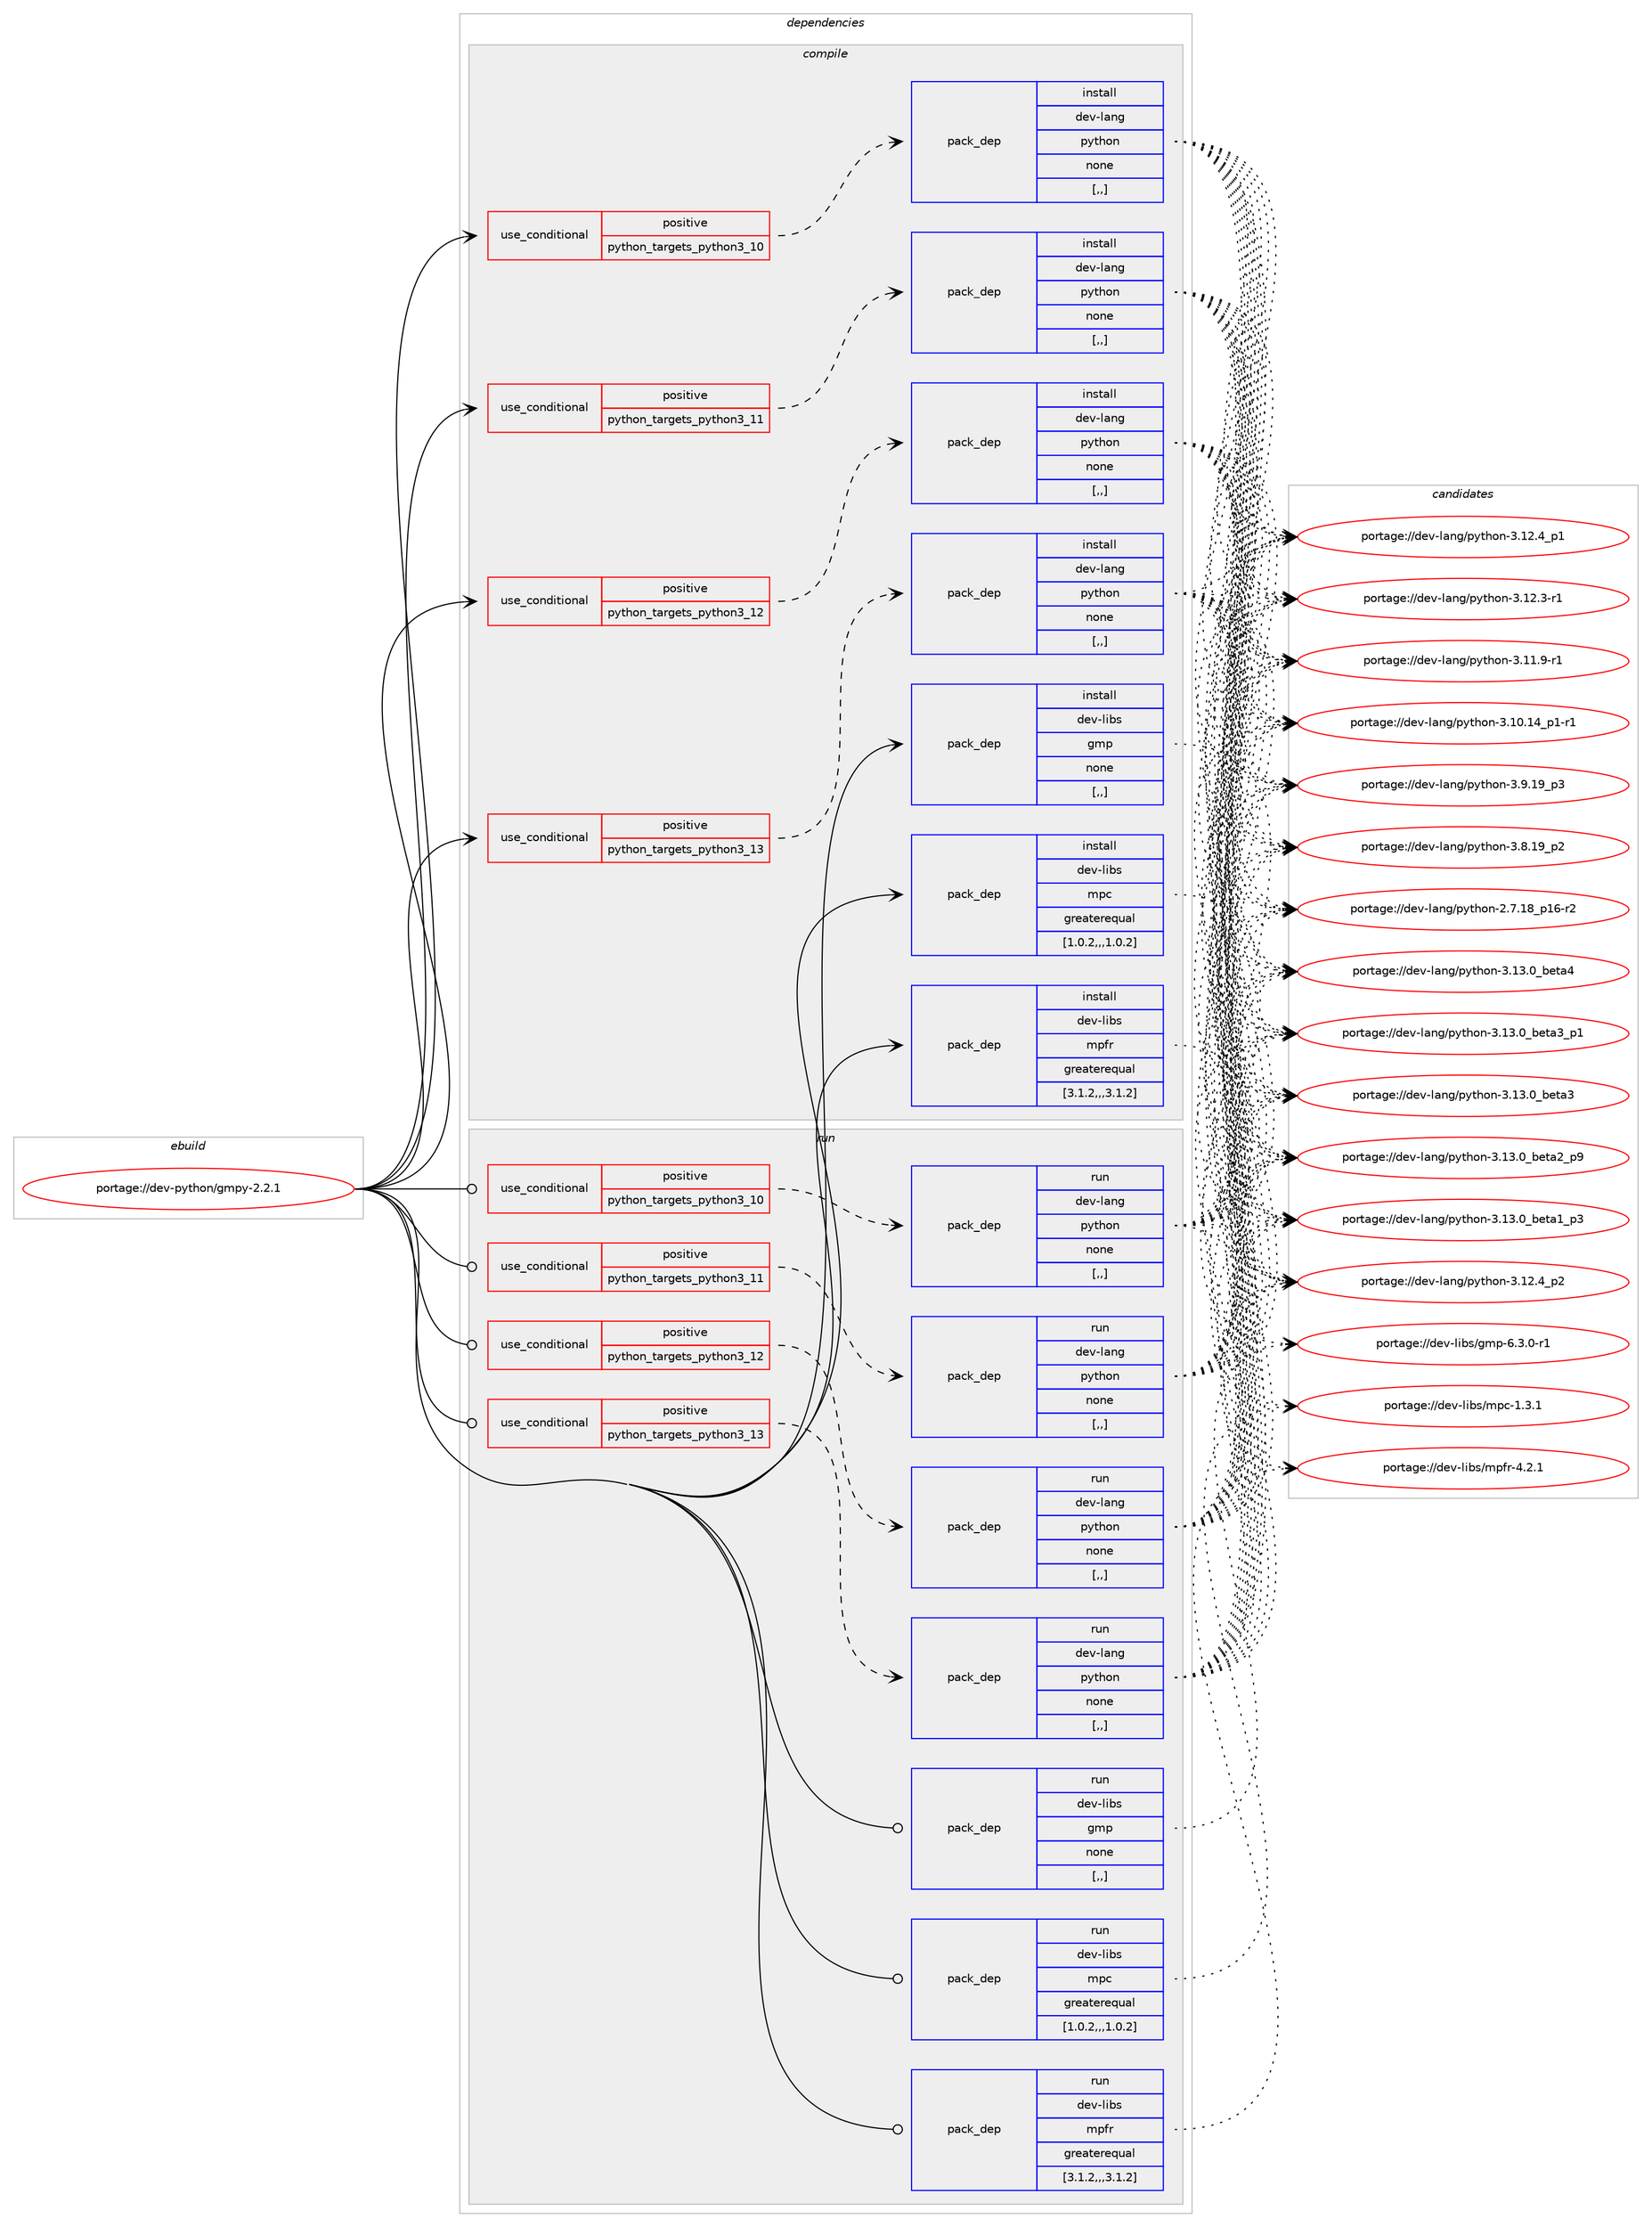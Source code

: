 digraph prolog {

# *************
# Graph options
# *************

newrank=true;
concentrate=true;
compound=true;
graph [rankdir=LR,fontname=Helvetica,fontsize=10,ranksep=1.5];#, ranksep=2.5, nodesep=0.2];
edge  [arrowhead=vee];
node  [fontname=Helvetica,fontsize=10];

# **********
# The ebuild
# **********

subgraph cluster_leftcol {
color=gray;
label=<<i>ebuild</i>>;
id [label="portage://dev-python/gmpy-2.2.1", color=red, width=4, href="../dev-python/gmpy-2.2.1.svg"];
}

# ****************
# The dependencies
# ****************

subgraph cluster_midcol {
color=gray;
label=<<i>dependencies</i>>;
subgraph cluster_compile {
fillcolor="#eeeeee";
style=filled;
label=<<i>compile</i>>;
subgraph cond33149 {
dependency147276 [label=<<TABLE BORDER="0" CELLBORDER="1" CELLSPACING="0" CELLPADDING="4"><TR><TD ROWSPAN="3" CELLPADDING="10">use_conditional</TD></TR><TR><TD>positive</TD></TR><TR><TD>python_targets_python3_10</TD></TR></TABLE>>, shape=none, color=red];
subgraph pack112877 {
dependency147277 [label=<<TABLE BORDER="0" CELLBORDER="1" CELLSPACING="0" CELLPADDING="4" WIDTH="220"><TR><TD ROWSPAN="6" CELLPADDING="30">pack_dep</TD></TR><TR><TD WIDTH="110">install</TD></TR><TR><TD>dev-lang</TD></TR><TR><TD>python</TD></TR><TR><TD>none</TD></TR><TR><TD>[,,]</TD></TR></TABLE>>, shape=none, color=blue];
}
dependency147276:e -> dependency147277:w [weight=20,style="dashed",arrowhead="vee"];
}
id:e -> dependency147276:w [weight=20,style="solid",arrowhead="vee"];
subgraph cond33150 {
dependency147278 [label=<<TABLE BORDER="0" CELLBORDER="1" CELLSPACING="0" CELLPADDING="4"><TR><TD ROWSPAN="3" CELLPADDING="10">use_conditional</TD></TR><TR><TD>positive</TD></TR><TR><TD>python_targets_python3_11</TD></TR></TABLE>>, shape=none, color=red];
subgraph pack112878 {
dependency147279 [label=<<TABLE BORDER="0" CELLBORDER="1" CELLSPACING="0" CELLPADDING="4" WIDTH="220"><TR><TD ROWSPAN="6" CELLPADDING="30">pack_dep</TD></TR><TR><TD WIDTH="110">install</TD></TR><TR><TD>dev-lang</TD></TR><TR><TD>python</TD></TR><TR><TD>none</TD></TR><TR><TD>[,,]</TD></TR></TABLE>>, shape=none, color=blue];
}
dependency147278:e -> dependency147279:w [weight=20,style="dashed",arrowhead="vee"];
}
id:e -> dependency147278:w [weight=20,style="solid",arrowhead="vee"];
subgraph cond33151 {
dependency147280 [label=<<TABLE BORDER="0" CELLBORDER="1" CELLSPACING="0" CELLPADDING="4"><TR><TD ROWSPAN="3" CELLPADDING="10">use_conditional</TD></TR><TR><TD>positive</TD></TR><TR><TD>python_targets_python3_12</TD></TR></TABLE>>, shape=none, color=red];
subgraph pack112879 {
dependency147281 [label=<<TABLE BORDER="0" CELLBORDER="1" CELLSPACING="0" CELLPADDING="4" WIDTH="220"><TR><TD ROWSPAN="6" CELLPADDING="30">pack_dep</TD></TR><TR><TD WIDTH="110">install</TD></TR><TR><TD>dev-lang</TD></TR><TR><TD>python</TD></TR><TR><TD>none</TD></TR><TR><TD>[,,]</TD></TR></TABLE>>, shape=none, color=blue];
}
dependency147280:e -> dependency147281:w [weight=20,style="dashed",arrowhead="vee"];
}
id:e -> dependency147280:w [weight=20,style="solid",arrowhead="vee"];
subgraph cond33152 {
dependency147282 [label=<<TABLE BORDER="0" CELLBORDER="1" CELLSPACING="0" CELLPADDING="4"><TR><TD ROWSPAN="3" CELLPADDING="10">use_conditional</TD></TR><TR><TD>positive</TD></TR><TR><TD>python_targets_python3_13</TD></TR></TABLE>>, shape=none, color=red];
subgraph pack112880 {
dependency147283 [label=<<TABLE BORDER="0" CELLBORDER="1" CELLSPACING="0" CELLPADDING="4" WIDTH="220"><TR><TD ROWSPAN="6" CELLPADDING="30">pack_dep</TD></TR><TR><TD WIDTH="110">install</TD></TR><TR><TD>dev-lang</TD></TR><TR><TD>python</TD></TR><TR><TD>none</TD></TR><TR><TD>[,,]</TD></TR></TABLE>>, shape=none, color=blue];
}
dependency147282:e -> dependency147283:w [weight=20,style="dashed",arrowhead="vee"];
}
id:e -> dependency147282:w [weight=20,style="solid",arrowhead="vee"];
subgraph pack112881 {
dependency147284 [label=<<TABLE BORDER="0" CELLBORDER="1" CELLSPACING="0" CELLPADDING="4" WIDTH="220"><TR><TD ROWSPAN="6" CELLPADDING="30">pack_dep</TD></TR><TR><TD WIDTH="110">install</TD></TR><TR><TD>dev-libs</TD></TR><TR><TD>gmp</TD></TR><TR><TD>none</TD></TR><TR><TD>[,,]</TD></TR></TABLE>>, shape=none, color=blue];
}
id:e -> dependency147284:w [weight=20,style="solid",arrowhead="vee"];
subgraph pack112882 {
dependency147285 [label=<<TABLE BORDER="0" CELLBORDER="1" CELLSPACING="0" CELLPADDING="4" WIDTH="220"><TR><TD ROWSPAN="6" CELLPADDING="30">pack_dep</TD></TR><TR><TD WIDTH="110">install</TD></TR><TR><TD>dev-libs</TD></TR><TR><TD>mpc</TD></TR><TR><TD>greaterequal</TD></TR><TR><TD>[1.0.2,,,1.0.2]</TD></TR></TABLE>>, shape=none, color=blue];
}
id:e -> dependency147285:w [weight=20,style="solid",arrowhead="vee"];
subgraph pack112883 {
dependency147286 [label=<<TABLE BORDER="0" CELLBORDER="1" CELLSPACING="0" CELLPADDING="4" WIDTH="220"><TR><TD ROWSPAN="6" CELLPADDING="30">pack_dep</TD></TR><TR><TD WIDTH="110">install</TD></TR><TR><TD>dev-libs</TD></TR><TR><TD>mpfr</TD></TR><TR><TD>greaterequal</TD></TR><TR><TD>[3.1.2,,,3.1.2]</TD></TR></TABLE>>, shape=none, color=blue];
}
id:e -> dependency147286:w [weight=20,style="solid",arrowhead="vee"];
}
subgraph cluster_compileandrun {
fillcolor="#eeeeee";
style=filled;
label=<<i>compile and run</i>>;
}
subgraph cluster_run {
fillcolor="#eeeeee";
style=filled;
label=<<i>run</i>>;
subgraph cond33153 {
dependency147287 [label=<<TABLE BORDER="0" CELLBORDER="1" CELLSPACING="0" CELLPADDING="4"><TR><TD ROWSPAN="3" CELLPADDING="10">use_conditional</TD></TR><TR><TD>positive</TD></TR><TR><TD>python_targets_python3_10</TD></TR></TABLE>>, shape=none, color=red];
subgraph pack112884 {
dependency147288 [label=<<TABLE BORDER="0" CELLBORDER="1" CELLSPACING="0" CELLPADDING="4" WIDTH="220"><TR><TD ROWSPAN="6" CELLPADDING="30">pack_dep</TD></TR><TR><TD WIDTH="110">run</TD></TR><TR><TD>dev-lang</TD></TR><TR><TD>python</TD></TR><TR><TD>none</TD></TR><TR><TD>[,,]</TD></TR></TABLE>>, shape=none, color=blue];
}
dependency147287:e -> dependency147288:w [weight=20,style="dashed",arrowhead="vee"];
}
id:e -> dependency147287:w [weight=20,style="solid",arrowhead="odot"];
subgraph cond33154 {
dependency147289 [label=<<TABLE BORDER="0" CELLBORDER="1" CELLSPACING="0" CELLPADDING="4"><TR><TD ROWSPAN="3" CELLPADDING="10">use_conditional</TD></TR><TR><TD>positive</TD></TR><TR><TD>python_targets_python3_11</TD></TR></TABLE>>, shape=none, color=red];
subgraph pack112885 {
dependency147290 [label=<<TABLE BORDER="0" CELLBORDER="1" CELLSPACING="0" CELLPADDING="4" WIDTH="220"><TR><TD ROWSPAN="6" CELLPADDING="30">pack_dep</TD></TR><TR><TD WIDTH="110">run</TD></TR><TR><TD>dev-lang</TD></TR><TR><TD>python</TD></TR><TR><TD>none</TD></TR><TR><TD>[,,]</TD></TR></TABLE>>, shape=none, color=blue];
}
dependency147289:e -> dependency147290:w [weight=20,style="dashed",arrowhead="vee"];
}
id:e -> dependency147289:w [weight=20,style="solid",arrowhead="odot"];
subgraph cond33155 {
dependency147291 [label=<<TABLE BORDER="0" CELLBORDER="1" CELLSPACING="0" CELLPADDING="4"><TR><TD ROWSPAN="3" CELLPADDING="10">use_conditional</TD></TR><TR><TD>positive</TD></TR><TR><TD>python_targets_python3_12</TD></TR></TABLE>>, shape=none, color=red];
subgraph pack112886 {
dependency147292 [label=<<TABLE BORDER="0" CELLBORDER="1" CELLSPACING="0" CELLPADDING="4" WIDTH="220"><TR><TD ROWSPAN="6" CELLPADDING="30">pack_dep</TD></TR><TR><TD WIDTH="110">run</TD></TR><TR><TD>dev-lang</TD></TR><TR><TD>python</TD></TR><TR><TD>none</TD></TR><TR><TD>[,,]</TD></TR></TABLE>>, shape=none, color=blue];
}
dependency147291:e -> dependency147292:w [weight=20,style="dashed",arrowhead="vee"];
}
id:e -> dependency147291:w [weight=20,style="solid",arrowhead="odot"];
subgraph cond33156 {
dependency147293 [label=<<TABLE BORDER="0" CELLBORDER="1" CELLSPACING="0" CELLPADDING="4"><TR><TD ROWSPAN="3" CELLPADDING="10">use_conditional</TD></TR><TR><TD>positive</TD></TR><TR><TD>python_targets_python3_13</TD></TR></TABLE>>, shape=none, color=red];
subgraph pack112887 {
dependency147294 [label=<<TABLE BORDER="0" CELLBORDER="1" CELLSPACING="0" CELLPADDING="4" WIDTH="220"><TR><TD ROWSPAN="6" CELLPADDING="30">pack_dep</TD></TR><TR><TD WIDTH="110">run</TD></TR><TR><TD>dev-lang</TD></TR><TR><TD>python</TD></TR><TR><TD>none</TD></TR><TR><TD>[,,]</TD></TR></TABLE>>, shape=none, color=blue];
}
dependency147293:e -> dependency147294:w [weight=20,style="dashed",arrowhead="vee"];
}
id:e -> dependency147293:w [weight=20,style="solid",arrowhead="odot"];
subgraph pack112888 {
dependency147295 [label=<<TABLE BORDER="0" CELLBORDER="1" CELLSPACING="0" CELLPADDING="4" WIDTH="220"><TR><TD ROWSPAN="6" CELLPADDING="30">pack_dep</TD></TR><TR><TD WIDTH="110">run</TD></TR><TR><TD>dev-libs</TD></TR><TR><TD>gmp</TD></TR><TR><TD>none</TD></TR><TR><TD>[,,]</TD></TR></TABLE>>, shape=none, color=blue];
}
id:e -> dependency147295:w [weight=20,style="solid",arrowhead="odot"];
subgraph pack112889 {
dependency147296 [label=<<TABLE BORDER="0" CELLBORDER="1" CELLSPACING="0" CELLPADDING="4" WIDTH="220"><TR><TD ROWSPAN="6" CELLPADDING="30">pack_dep</TD></TR><TR><TD WIDTH="110">run</TD></TR><TR><TD>dev-libs</TD></TR><TR><TD>mpc</TD></TR><TR><TD>greaterequal</TD></TR><TR><TD>[1.0.2,,,1.0.2]</TD></TR></TABLE>>, shape=none, color=blue];
}
id:e -> dependency147296:w [weight=20,style="solid",arrowhead="odot"];
subgraph pack112890 {
dependency147297 [label=<<TABLE BORDER="0" CELLBORDER="1" CELLSPACING="0" CELLPADDING="4" WIDTH="220"><TR><TD ROWSPAN="6" CELLPADDING="30">pack_dep</TD></TR><TR><TD WIDTH="110">run</TD></TR><TR><TD>dev-libs</TD></TR><TR><TD>mpfr</TD></TR><TR><TD>greaterequal</TD></TR><TR><TD>[3.1.2,,,3.1.2]</TD></TR></TABLE>>, shape=none, color=blue];
}
id:e -> dependency147297:w [weight=20,style="solid",arrowhead="odot"];
}
}

# **************
# The candidates
# **************

subgraph cluster_choices {
rank=same;
color=gray;
label=<<i>candidates</i>>;

subgraph choice112877 {
color=black;
nodesep=1;
choice1001011184510897110103471121211161041111104551464951464895981011169752 [label="portage://dev-lang/python-3.13.0_beta4", color=red, width=4,href="../dev-lang/python-3.13.0_beta4.svg"];
choice10010111845108971101034711212111610411111045514649514648959810111697519511249 [label="portage://dev-lang/python-3.13.0_beta3_p1", color=red, width=4,href="../dev-lang/python-3.13.0_beta3_p1.svg"];
choice1001011184510897110103471121211161041111104551464951464895981011169751 [label="portage://dev-lang/python-3.13.0_beta3", color=red, width=4,href="../dev-lang/python-3.13.0_beta3.svg"];
choice10010111845108971101034711212111610411111045514649514648959810111697509511257 [label="portage://dev-lang/python-3.13.0_beta2_p9", color=red, width=4,href="../dev-lang/python-3.13.0_beta2_p9.svg"];
choice10010111845108971101034711212111610411111045514649514648959810111697499511251 [label="portage://dev-lang/python-3.13.0_beta1_p3", color=red, width=4,href="../dev-lang/python-3.13.0_beta1_p3.svg"];
choice100101118451089711010347112121116104111110455146495046529511250 [label="portage://dev-lang/python-3.12.4_p2", color=red, width=4,href="../dev-lang/python-3.12.4_p2.svg"];
choice100101118451089711010347112121116104111110455146495046529511249 [label="portage://dev-lang/python-3.12.4_p1", color=red, width=4,href="../dev-lang/python-3.12.4_p1.svg"];
choice100101118451089711010347112121116104111110455146495046514511449 [label="portage://dev-lang/python-3.12.3-r1", color=red, width=4,href="../dev-lang/python-3.12.3-r1.svg"];
choice100101118451089711010347112121116104111110455146494946574511449 [label="portage://dev-lang/python-3.11.9-r1", color=red, width=4,href="../dev-lang/python-3.11.9-r1.svg"];
choice100101118451089711010347112121116104111110455146494846495295112494511449 [label="portage://dev-lang/python-3.10.14_p1-r1", color=red, width=4,href="../dev-lang/python-3.10.14_p1-r1.svg"];
choice100101118451089711010347112121116104111110455146574649579511251 [label="portage://dev-lang/python-3.9.19_p3", color=red, width=4,href="../dev-lang/python-3.9.19_p3.svg"];
choice100101118451089711010347112121116104111110455146564649579511250 [label="portage://dev-lang/python-3.8.19_p2", color=red, width=4,href="../dev-lang/python-3.8.19_p2.svg"];
choice100101118451089711010347112121116104111110455046554649569511249544511450 [label="portage://dev-lang/python-2.7.18_p16-r2", color=red, width=4,href="../dev-lang/python-2.7.18_p16-r2.svg"];
dependency147277:e -> choice1001011184510897110103471121211161041111104551464951464895981011169752:w [style=dotted,weight="100"];
dependency147277:e -> choice10010111845108971101034711212111610411111045514649514648959810111697519511249:w [style=dotted,weight="100"];
dependency147277:e -> choice1001011184510897110103471121211161041111104551464951464895981011169751:w [style=dotted,weight="100"];
dependency147277:e -> choice10010111845108971101034711212111610411111045514649514648959810111697509511257:w [style=dotted,weight="100"];
dependency147277:e -> choice10010111845108971101034711212111610411111045514649514648959810111697499511251:w [style=dotted,weight="100"];
dependency147277:e -> choice100101118451089711010347112121116104111110455146495046529511250:w [style=dotted,weight="100"];
dependency147277:e -> choice100101118451089711010347112121116104111110455146495046529511249:w [style=dotted,weight="100"];
dependency147277:e -> choice100101118451089711010347112121116104111110455146495046514511449:w [style=dotted,weight="100"];
dependency147277:e -> choice100101118451089711010347112121116104111110455146494946574511449:w [style=dotted,weight="100"];
dependency147277:e -> choice100101118451089711010347112121116104111110455146494846495295112494511449:w [style=dotted,weight="100"];
dependency147277:e -> choice100101118451089711010347112121116104111110455146574649579511251:w [style=dotted,weight="100"];
dependency147277:e -> choice100101118451089711010347112121116104111110455146564649579511250:w [style=dotted,weight="100"];
dependency147277:e -> choice100101118451089711010347112121116104111110455046554649569511249544511450:w [style=dotted,weight="100"];
}
subgraph choice112878 {
color=black;
nodesep=1;
choice1001011184510897110103471121211161041111104551464951464895981011169752 [label="portage://dev-lang/python-3.13.0_beta4", color=red, width=4,href="../dev-lang/python-3.13.0_beta4.svg"];
choice10010111845108971101034711212111610411111045514649514648959810111697519511249 [label="portage://dev-lang/python-3.13.0_beta3_p1", color=red, width=4,href="../dev-lang/python-3.13.0_beta3_p1.svg"];
choice1001011184510897110103471121211161041111104551464951464895981011169751 [label="portage://dev-lang/python-3.13.0_beta3", color=red, width=4,href="../dev-lang/python-3.13.0_beta3.svg"];
choice10010111845108971101034711212111610411111045514649514648959810111697509511257 [label="portage://dev-lang/python-3.13.0_beta2_p9", color=red, width=4,href="../dev-lang/python-3.13.0_beta2_p9.svg"];
choice10010111845108971101034711212111610411111045514649514648959810111697499511251 [label="portage://dev-lang/python-3.13.0_beta1_p3", color=red, width=4,href="../dev-lang/python-3.13.0_beta1_p3.svg"];
choice100101118451089711010347112121116104111110455146495046529511250 [label="portage://dev-lang/python-3.12.4_p2", color=red, width=4,href="../dev-lang/python-3.12.4_p2.svg"];
choice100101118451089711010347112121116104111110455146495046529511249 [label="portage://dev-lang/python-3.12.4_p1", color=red, width=4,href="../dev-lang/python-3.12.4_p1.svg"];
choice100101118451089711010347112121116104111110455146495046514511449 [label="portage://dev-lang/python-3.12.3-r1", color=red, width=4,href="../dev-lang/python-3.12.3-r1.svg"];
choice100101118451089711010347112121116104111110455146494946574511449 [label="portage://dev-lang/python-3.11.9-r1", color=red, width=4,href="../dev-lang/python-3.11.9-r1.svg"];
choice100101118451089711010347112121116104111110455146494846495295112494511449 [label="portage://dev-lang/python-3.10.14_p1-r1", color=red, width=4,href="../dev-lang/python-3.10.14_p1-r1.svg"];
choice100101118451089711010347112121116104111110455146574649579511251 [label="portage://dev-lang/python-3.9.19_p3", color=red, width=4,href="../dev-lang/python-3.9.19_p3.svg"];
choice100101118451089711010347112121116104111110455146564649579511250 [label="portage://dev-lang/python-3.8.19_p2", color=red, width=4,href="../dev-lang/python-3.8.19_p2.svg"];
choice100101118451089711010347112121116104111110455046554649569511249544511450 [label="portage://dev-lang/python-2.7.18_p16-r2", color=red, width=4,href="../dev-lang/python-2.7.18_p16-r2.svg"];
dependency147279:e -> choice1001011184510897110103471121211161041111104551464951464895981011169752:w [style=dotted,weight="100"];
dependency147279:e -> choice10010111845108971101034711212111610411111045514649514648959810111697519511249:w [style=dotted,weight="100"];
dependency147279:e -> choice1001011184510897110103471121211161041111104551464951464895981011169751:w [style=dotted,weight="100"];
dependency147279:e -> choice10010111845108971101034711212111610411111045514649514648959810111697509511257:w [style=dotted,weight="100"];
dependency147279:e -> choice10010111845108971101034711212111610411111045514649514648959810111697499511251:w [style=dotted,weight="100"];
dependency147279:e -> choice100101118451089711010347112121116104111110455146495046529511250:w [style=dotted,weight="100"];
dependency147279:e -> choice100101118451089711010347112121116104111110455146495046529511249:w [style=dotted,weight="100"];
dependency147279:e -> choice100101118451089711010347112121116104111110455146495046514511449:w [style=dotted,weight="100"];
dependency147279:e -> choice100101118451089711010347112121116104111110455146494946574511449:w [style=dotted,weight="100"];
dependency147279:e -> choice100101118451089711010347112121116104111110455146494846495295112494511449:w [style=dotted,weight="100"];
dependency147279:e -> choice100101118451089711010347112121116104111110455146574649579511251:w [style=dotted,weight="100"];
dependency147279:e -> choice100101118451089711010347112121116104111110455146564649579511250:w [style=dotted,weight="100"];
dependency147279:e -> choice100101118451089711010347112121116104111110455046554649569511249544511450:w [style=dotted,weight="100"];
}
subgraph choice112879 {
color=black;
nodesep=1;
choice1001011184510897110103471121211161041111104551464951464895981011169752 [label="portage://dev-lang/python-3.13.0_beta4", color=red, width=4,href="../dev-lang/python-3.13.0_beta4.svg"];
choice10010111845108971101034711212111610411111045514649514648959810111697519511249 [label="portage://dev-lang/python-3.13.0_beta3_p1", color=red, width=4,href="../dev-lang/python-3.13.0_beta3_p1.svg"];
choice1001011184510897110103471121211161041111104551464951464895981011169751 [label="portage://dev-lang/python-3.13.0_beta3", color=red, width=4,href="../dev-lang/python-3.13.0_beta3.svg"];
choice10010111845108971101034711212111610411111045514649514648959810111697509511257 [label="portage://dev-lang/python-3.13.0_beta2_p9", color=red, width=4,href="../dev-lang/python-3.13.0_beta2_p9.svg"];
choice10010111845108971101034711212111610411111045514649514648959810111697499511251 [label="portage://dev-lang/python-3.13.0_beta1_p3", color=red, width=4,href="../dev-lang/python-3.13.0_beta1_p3.svg"];
choice100101118451089711010347112121116104111110455146495046529511250 [label="portage://dev-lang/python-3.12.4_p2", color=red, width=4,href="../dev-lang/python-3.12.4_p2.svg"];
choice100101118451089711010347112121116104111110455146495046529511249 [label="portage://dev-lang/python-3.12.4_p1", color=red, width=4,href="../dev-lang/python-3.12.4_p1.svg"];
choice100101118451089711010347112121116104111110455146495046514511449 [label="portage://dev-lang/python-3.12.3-r1", color=red, width=4,href="../dev-lang/python-3.12.3-r1.svg"];
choice100101118451089711010347112121116104111110455146494946574511449 [label="portage://dev-lang/python-3.11.9-r1", color=red, width=4,href="../dev-lang/python-3.11.9-r1.svg"];
choice100101118451089711010347112121116104111110455146494846495295112494511449 [label="portage://dev-lang/python-3.10.14_p1-r1", color=red, width=4,href="../dev-lang/python-3.10.14_p1-r1.svg"];
choice100101118451089711010347112121116104111110455146574649579511251 [label="portage://dev-lang/python-3.9.19_p3", color=red, width=4,href="../dev-lang/python-3.9.19_p3.svg"];
choice100101118451089711010347112121116104111110455146564649579511250 [label="portage://dev-lang/python-3.8.19_p2", color=red, width=4,href="../dev-lang/python-3.8.19_p2.svg"];
choice100101118451089711010347112121116104111110455046554649569511249544511450 [label="portage://dev-lang/python-2.7.18_p16-r2", color=red, width=4,href="../dev-lang/python-2.7.18_p16-r2.svg"];
dependency147281:e -> choice1001011184510897110103471121211161041111104551464951464895981011169752:w [style=dotted,weight="100"];
dependency147281:e -> choice10010111845108971101034711212111610411111045514649514648959810111697519511249:w [style=dotted,weight="100"];
dependency147281:e -> choice1001011184510897110103471121211161041111104551464951464895981011169751:w [style=dotted,weight="100"];
dependency147281:e -> choice10010111845108971101034711212111610411111045514649514648959810111697509511257:w [style=dotted,weight="100"];
dependency147281:e -> choice10010111845108971101034711212111610411111045514649514648959810111697499511251:w [style=dotted,weight="100"];
dependency147281:e -> choice100101118451089711010347112121116104111110455146495046529511250:w [style=dotted,weight="100"];
dependency147281:e -> choice100101118451089711010347112121116104111110455146495046529511249:w [style=dotted,weight="100"];
dependency147281:e -> choice100101118451089711010347112121116104111110455146495046514511449:w [style=dotted,weight="100"];
dependency147281:e -> choice100101118451089711010347112121116104111110455146494946574511449:w [style=dotted,weight="100"];
dependency147281:e -> choice100101118451089711010347112121116104111110455146494846495295112494511449:w [style=dotted,weight="100"];
dependency147281:e -> choice100101118451089711010347112121116104111110455146574649579511251:w [style=dotted,weight="100"];
dependency147281:e -> choice100101118451089711010347112121116104111110455146564649579511250:w [style=dotted,weight="100"];
dependency147281:e -> choice100101118451089711010347112121116104111110455046554649569511249544511450:w [style=dotted,weight="100"];
}
subgraph choice112880 {
color=black;
nodesep=1;
choice1001011184510897110103471121211161041111104551464951464895981011169752 [label="portage://dev-lang/python-3.13.0_beta4", color=red, width=4,href="../dev-lang/python-3.13.0_beta4.svg"];
choice10010111845108971101034711212111610411111045514649514648959810111697519511249 [label="portage://dev-lang/python-3.13.0_beta3_p1", color=red, width=4,href="../dev-lang/python-3.13.0_beta3_p1.svg"];
choice1001011184510897110103471121211161041111104551464951464895981011169751 [label="portage://dev-lang/python-3.13.0_beta3", color=red, width=4,href="../dev-lang/python-3.13.0_beta3.svg"];
choice10010111845108971101034711212111610411111045514649514648959810111697509511257 [label="portage://dev-lang/python-3.13.0_beta2_p9", color=red, width=4,href="../dev-lang/python-3.13.0_beta2_p9.svg"];
choice10010111845108971101034711212111610411111045514649514648959810111697499511251 [label="portage://dev-lang/python-3.13.0_beta1_p3", color=red, width=4,href="../dev-lang/python-3.13.0_beta1_p3.svg"];
choice100101118451089711010347112121116104111110455146495046529511250 [label="portage://dev-lang/python-3.12.4_p2", color=red, width=4,href="../dev-lang/python-3.12.4_p2.svg"];
choice100101118451089711010347112121116104111110455146495046529511249 [label="portage://dev-lang/python-3.12.4_p1", color=red, width=4,href="../dev-lang/python-3.12.4_p1.svg"];
choice100101118451089711010347112121116104111110455146495046514511449 [label="portage://dev-lang/python-3.12.3-r1", color=red, width=4,href="../dev-lang/python-3.12.3-r1.svg"];
choice100101118451089711010347112121116104111110455146494946574511449 [label="portage://dev-lang/python-3.11.9-r1", color=red, width=4,href="../dev-lang/python-3.11.9-r1.svg"];
choice100101118451089711010347112121116104111110455146494846495295112494511449 [label="portage://dev-lang/python-3.10.14_p1-r1", color=red, width=4,href="../dev-lang/python-3.10.14_p1-r1.svg"];
choice100101118451089711010347112121116104111110455146574649579511251 [label="portage://dev-lang/python-3.9.19_p3", color=red, width=4,href="../dev-lang/python-3.9.19_p3.svg"];
choice100101118451089711010347112121116104111110455146564649579511250 [label="portage://dev-lang/python-3.8.19_p2", color=red, width=4,href="../dev-lang/python-3.8.19_p2.svg"];
choice100101118451089711010347112121116104111110455046554649569511249544511450 [label="portage://dev-lang/python-2.7.18_p16-r2", color=red, width=4,href="../dev-lang/python-2.7.18_p16-r2.svg"];
dependency147283:e -> choice1001011184510897110103471121211161041111104551464951464895981011169752:w [style=dotted,weight="100"];
dependency147283:e -> choice10010111845108971101034711212111610411111045514649514648959810111697519511249:w [style=dotted,weight="100"];
dependency147283:e -> choice1001011184510897110103471121211161041111104551464951464895981011169751:w [style=dotted,weight="100"];
dependency147283:e -> choice10010111845108971101034711212111610411111045514649514648959810111697509511257:w [style=dotted,weight="100"];
dependency147283:e -> choice10010111845108971101034711212111610411111045514649514648959810111697499511251:w [style=dotted,weight="100"];
dependency147283:e -> choice100101118451089711010347112121116104111110455146495046529511250:w [style=dotted,weight="100"];
dependency147283:e -> choice100101118451089711010347112121116104111110455146495046529511249:w [style=dotted,weight="100"];
dependency147283:e -> choice100101118451089711010347112121116104111110455146495046514511449:w [style=dotted,weight="100"];
dependency147283:e -> choice100101118451089711010347112121116104111110455146494946574511449:w [style=dotted,weight="100"];
dependency147283:e -> choice100101118451089711010347112121116104111110455146494846495295112494511449:w [style=dotted,weight="100"];
dependency147283:e -> choice100101118451089711010347112121116104111110455146574649579511251:w [style=dotted,weight="100"];
dependency147283:e -> choice100101118451089711010347112121116104111110455146564649579511250:w [style=dotted,weight="100"];
dependency147283:e -> choice100101118451089711010347112121116104111110455046554649569511249544511450:w [style=dotted,weight="100"];
}
subgraph choice112881 {
color=black;
nodesep=1;
choice1001011184510810598115471031091124554465146484511449 [label="portage://dev-libs/gmp-6.3.0-r1", color=red, width=4,href="../dev-libs/gmp-6.3.0-r1.svg"];
dependency147284:e -> choice1001011184510810598115471031091124554465146484511449:w [style=dotted,weight="100"];
}
subgraph choice112882 {
color=black;
nodesep=1;
choice10010111845108105981154710911299454946514649 [label="portage://dev-libs/mpc-1.3.1", color=red, width=4,href="../dev-libs/mpc-1.3.1.svg"];
dependency147285:e -> choice10010111845108105981154710911299454946514649:w [style=dotted,weight="100"];
}
subgraph choice112883 {
color=black;
nodesep=1;
choice100101118451081059811547109112102114455246504649 [label="portage://dev-libs/mpfr-4.2.1", color=red, width=4,href="../dev-libs/mpfr-4.2.1.svg"];
dependency147286:e -> choice100101118451081059811547109112102114455246504649:w [style=dotted,weight="100"];
}
subgraph choice112884 {
color=black;
nodesep=1;
choice1001011184510897110103471121211161041111104551464951464895981011169752 [label="portage://dev-lang/python-3.13.0_beta4", color=red, width=4,href="../dev-lang/python-3.13.0_beta4.svg"];
choice10010111845108971101034711212111610411111045514649514648959810111697519511249 [label="portage://dev-lang/python-3.13.0_beta3_p1", color=red, width=4,href="../dev-lang/python-3.13.0_beta3_p1.svg"];
choice1001011184510897110103471121211161041111104551464951464895981011169751 [label="portage://dev-lang/python-3.13.0_beta3", color=red, width=4,href="../dev-lang/python-3.13.0_beta3.svg"];
choice10010111845108971101034711212111610411111045514649514648959810111697509511257 [label="portage://dev-lang/python-3.13.0_beta2_p9", color=red, width=4,href="../dev-lang/python-3.13.0_beta2_p9.svg"];
choice10010111845108971101034711212111610411111045514649514648959810111697499511251 [label="portage://dev-lang/python-3.13.0_beta1_p3", color=red, width=4,href="../dev-lang/python-3.13.0_beta1_p3.svg"];
choice100101118451089711010347112121116104111110455146495046529511250 [label="portage://dev-lang/python-3.12.4_p2", color=red, width=4,href="../dev-lang/python-3.12.4_p2.svg"];
choice100101118451089711010347112121116104111110455146495046529511249 [label="portage://dev-lang/python-3.12.4_p1", color=red, width=4,href="../dev-lang/python-3.12.4_p1.svg"];
choice100101118451089711010347112121116104111110455146495046514511449 [label="portage://dev-lang/python-3.12.3-r1", color=red, width=4,href="../dev-lang/python-3.12.3-r1.svg"];
choice100101118451089711010347112121116104111110455146494946574511449 [label="portage://dev-lang/python-3.11.9-r1", color=red, width=4,href="../dev-lang/python-3.11.9-r1.svg"];
choice100101118451089711010347112121116104111110455146494846495295112494511449 [label="portage://dev-lang/python-3.10.14_p1-r1", color=red, width=4,href="../dev-lang/python-3.10.14_p1-r1.svg"];
choice100101118451089711010347112121116104111110455146574649579511251 [label="portage://dev-lang/python-3.9.19_p3", color=red, width=4,href="../dev-lang/python-3.9.19_p3.svg"];
choice100101118451089711010347112121116104111110455146564649579511250 [label="portage://dev-lang/python-3.8.19_p2", color=red, width=4,href="../dev-lang/python-3.8.19_p2.svg"];
choice100101118451089711010347112121116104111110455046554649569511249544511450 [label="portage://dev-lang/python-2.7.18_p16-r2", color=red, width=4,href="../dev-lang/python-2.7.18_p16-r2.svg"];
dependency147288:e -> choice1001011184510897110103471121211161041111104551464951464895981011169752:w [style=dotted,weight="100"];
dependency147288:e -> choice10010111845108971101034711212111610411111045514649514648959810111697519511249:w [style=dotted,weight="100"];
dependency147288:e -> choice1001011184510897110103471121211161041111104551464951464895981011169751:w [style=dotted,weight="100"];
dependency147288:e -> choice10010111845108971101034711212111610411111045514649514648959810111697509511257:w [style=dotted,weight="100"];
dependency147288:e -> choice10010111845108971101034711212111610411111045514649514648959810111697499511251:w [style=dotted,weight="100"];
dependency147288:e -> choice100101118451089711010347112121116104111110455146495046529511250:w [style=dotted,weight="100"];
dependency147288:e -> choice100101118451089711010347112121116104111110455146495046529511249:w [style=dotted,weight="100"];
dependency147288:e -> choice100101118451089711010347112121116104111110455146495046514511449:w [style=dotted,weight="100"];
dependency147288:e -> choice100101118451089711010347112121116104111110455146494946574511449:w [style=dotted,weight="100"];
dependency147288:e -> choice100101118451089711010347112121116104111110455146494846495295112494511449:w [style=dotted,weight="100"];
dependency147288:e -> choice100101118451089711010347112121116104111110455146574649579511251:w [style=dotted,weight="100"];
dependency147288:e -> choice100101118451089711010347112121116104111110455146564649579511250:w [style=dotted,weight="100"];
dependency147288:e -> choice100101118451089711010347112121116104111110455046554649569511249544511450:w [style=dotted,weight="100"];
}
subgraph choice112885 {
color=black;
nodesep=1;
choice1001011184510897110103471121211161041111104551464951464895981011169752 [label="portage://dev-lang/python-3.13.0_beta4", color=red, width=4,href="../dev-lang/python-3.13.0_beta4.svg"];
choice10010111845108971101034711212111610411111045514649514648959810111697519511249 [label="portage://dev-lang/python-3.13.0_beta3_p1", color=red, width=4,href="../dev-lang/python-3.13.0_beta3_p1.svg"];
choice1001011184510897110103471121211161041111104551464951464895981011169751 [label="portage://dev-lang/python-3.13.0_beta3", color=red, width=4,href="../dev-lang/python-3.13.0_beta3.svg"];
choice10010111845108971101034711212111610411111045514649514648959810111697509511257 [label="portage://dev-lang/python-3.13.0_beta2_p9", color=red, width=4,href="../dev-lang/python-3.13.0_beta2_p9.svg"];
choice10010111845108971101034711212111610411111045514649514648959810111697499511251 [label="portage://dev-lang/python-3.13.0_beta1_p3", color=red, width=4,href="../dev-lang/python-3.13.0_beta1_p3.svg"];
choice100101118451089711010347112121116104111110455146495046529511250 [label="portage://dev-lang/python-3.12.4_p2", color=red, width=4,href="../dev-lang/python-3.12.4_p2.svg"];
choice100101118451089711010347112121116104111110455146495046529511249 [label="portage://dev-lang/python-3.12.4_p1", color=red, width=4,href="../dev-lang/python-3.12.4_p1.svg"];
choice100101118451089711010347112121116104111110455146495046514511449 [label="portage://dev-lang/python-3.12.3-r1", color=red, width=4,href="../dev-lang/python-3.12.3-r1.svg"];
choice100101118451089711010347112121116104111110455146494946574511449 [label="portage://dev-lang/python-3.11.9-r1", color=red, width=4,href="../dev-lang/python-3.11.9-r1.svg"];
choice100101118451089711010347112121116104111110455146494846495295112494511449 [label="portage://dev-lang/python-3.10.14_p1-r1", color=red, width=4,href="../dev-lang/python-3.10.14_p1-r1.svg"];
choice100101118451089711010347112121116104111110455146574649579511251 [label="portage://dev-lang/python-3.9.19_p3", color=red, width=4,href="../dev-lang/python-3.9.19_p3.svg"];
choice100101118451089711010347112121116104111110455146564649579511250 [label="portage://dev-lang/python-3.8.19_p2", color=red, width=4,href="../dev-lang/python-3.8.19_p2.svg"];
choice100101118451089711010347112121116104111110455046554649569511249544511450 [label="portage://dev-lang/python-2.7.18_p16-r2", color=red, width=4,href="../dev-lang/python-2.7.18_p16-r2.svg"];
dependency147290:e -> choice1001011184510897110103471121211161041111104551464951464895981011169752:w [style=dotted,weight="100"];
dependency147290:e -> choice10010111845108971101034711212111610411111045514649514648959810111697519511249:w [style=dotted,weight="100"];
dependency147290:e -> choice1001011184510897110103471121211161041111104551464951464895981011169751:w [style=dotted,weight="100"];
dependency147290:e -> choice10010111845108971101034711212111610411111045514649514648959810111697509511257:w [style=dotted,weight="100"];
dependency147290:e -> choice10010111845108971101034711212111610411111045514649514648959810111697499511251:w [style=dotted,weight="100"];
dependency147290:e -> choice100101118451089711010347112121116104111110455146495046529511250:w [style=dotted,weight="100"];
dependency147290:e -> choice100101118451089711010347112121116104111110455146495046529511249:w [style=dotted,weight="100"];
dependency147290:e -> choice100101118451089711010347112121116104111110455146495046514511449:w [style=dotted,weight="100"];
dependency147290:e -> choice100101118451089711010347112121116104111110455146494946574511449:w [style=dotted,weight="100"];
dependency147290:e -> choice100101118451089711010347112121116104111110455146494846495295112494511449:w [style=dotted,weight="100"];
dependency147290:e -> choice100101118451089711010347112121116104111110455146574649579511251:w [style=dotted,weight="100"];
dependency147290:e -> choice100101118451089711010347112121116104111110455146564649579511250:w [style=dotted,weight="100"];
dependency147290:e -> choice100101118451089711010347112121116104111110455046554649569511249544511450:w [style=dotted,weight="100"];
}
subgraph choice112886 {
color=black;
nodesep=1;
choice1001011184510897110103471121211161041111104551464951464895981011169752 [label="portage://dev-lang/python-3.13.0_beta4", color=red, width=4,href="../dev-lang/python-3.13.0_beta4.svg"];
choice10010111845108971101034711212111610411111045514649514648959810111697519511249 [label="portage://dev-lang/python-3.13.0_beta3_p1", color=red, width=4,href="../dev-lang/python-3.13.0_beta3_p1.svg"];
choice1001011184510897110103471121211161041111104551464951464895981011169751 [label="portage://dev-lang/python-3.13.0_beta3", color=red, width=4,href="../dev-lang/python-3.13.0_beta3.svg"];
choice10010111845108971101034711212111610411111045514649514648959810111697509511257 [label="portage://dev-lang/python-3.13.0_beta2_p9", color=red, width=4,href="../dev-lang/python-3.13.0_beta2_p9.svg"];
choice10010111845108971101034711212111610411111045514649514648959810111697499511251 [label="portage://dev-lang/python-3.13.0_beta1_p3", color=red, width=4,href="../dev-lang/python-3.13.0_beta1_p3.svg"];
choice100101118451089711010347112121116104111110455146495046529511250 [label="portage://dev-lang/python-3.12.4_p2", color=red, width=4,href="../dev-lang/python-3.12.4_p2.svg"];
choice100101118451089711010347112121116104111110455146495046529511249 [label="portage://dev-lang/python-3.12.4_p1", color=red, width=4,href="../dev-lang/python-3.12.4_p1.svg"];
choice100101118451089711010347112121116104111110455146495046514511449 [label="portage://dev-lang/python-3.12.3-r1", color=red, width=4,href="../dev-lang/python-3.12.3-r1.svg"];
choice100101118451089711010347112121116104111110455146494946574511449 [label="portage://dev-lang/python-3.11.9-r1", color=red, width=4,href="../dev-lang/python-3.11.9-r1.svg"];
choice100101118451089711010347112121116104111110455146494846495295112494511449 [label="portage://dev-lang/python-3.10.14_p1-r1", color=red, width=4,href="../dev-lang/python-3.10.14_p1-r1.svg"];
choice100101118451089711010347112121116104111110455146574649579511251 [label="portage://dev-lang/python-3.9.19_p3", color=red, width=4,href="../dev-lang/python-3.9.19_p3.svg"];
choice100101118451089711010347112121116104111110455146564649579511250 [label="portage://dev-lang/python-3.8.19_p2", color=red, width=4,href="../dev-lang/python-3.8.19_p2.svg"];
choice100101118451089711010347112121116104111110455046554649569511249544511450 [label="portage://dev-lang/python-2.7.18_p16-r2", color=red, width=4,href="../dev-lang/python-2.7.18_p16-r2.svg"];
dependency147292:e -> choice1001011184510897110103471121211161041111104551464951464895981011169752:w [style=dotted,weight="100"];
dependency147292:e -> choice10010111845108971101034711212111610411111045514649514648959810111697519511249:w [style=dotted,weight="100"];
dependency147292:e -> choice1001011184510897110103471121211161041111104551464951464895981011169751:w [style=dotted,weight="100"];
dependency147292:e -> choice10010111845108971101034711212111610411111045514649514648959810111697509511257:w [style=dotted,weight="100"];
dependency147292:e -> choice10010111845108971101034711212111610411111045514649514648959810111697499511251:w [style=dotted,weight="100"];
dependency147292:e -> choice100101118451089711010347112121116104111110455146495046529511250:w [style=dotted,weight="100"];
dependency147292:e -> choice100101118451089711010347112121116104111110455146495046529511249:w [style=dotted,weight="100"];
dependency147292:e -> choice100101118451089711010347112121116104111110455146495046514511449:w [style=dotted,weight="100"];
dependency147292:e -> choice100101118451089711010347112121116104111110455146494946574511449:w [style=dotted,weight="100"];
dependency147292:e -> choice100101118451089711010347112121116104111110455146494846495295112494511449:w [style=dotted,weight="100"];
dependency147292:e -> choice100101118451089711010347112121116104111110455146574649579511251:w [style=dotted,weight="100"];
dependency147292:e -> choice100101118451089711010347112121116104111110455146564649579511250:w [style=dotted,weight="100"];
dependency147292:e -> choice100101118451089711010347112121116104111110455046554649569511249544511450:w [style=dotted,weight="100"];
}
subgraph choice112887 {
color=black;
nodesep=1;
choice1001011184510897110103471121211161041111104551464951464895981011169752 [label="portage://dev-lang/python-3.13.0_beta4", color=red, width=4,href="../dev-lang/python-3.13.0_beta4.svg"];
choice10010111845108971101034711212111610411111045514649514648959810111697519511249 [label="portage://dev-lang/python-3.13.0_beta3_p1", color=red, width=4,href="../dev-lang/python-3.13.0_beta3_p1.svg"];
choice1001011184510897110103471121211161041111104551464951464895981011169751 [label="portage://dev-lang/python-3.13.0_beta3", color=red, width=4,href="../dev-lang/python-3.13.0_beta3.svg"];
choice10010111845108971101034711212111610411111045514649514648959810111697509511257 [label="portage://dev-lang/python-3.13.0_beta2_p9", color=red, width=4,href="../dev-lang/python-3.13.0_beta2_p9.svg"];
choice10010111845108971101034711212111610411111045514649514648959810111697499511251 [label="portage://dev-lang/python-3.13.0_beta1_p3", color=red, width=4,href="../dev-lang/python-3.13.0_beta1_p3.svg"];
choice100101118451089711010347112121116104111110455146495046529511250 [label="portage://dev-lang/python-3.12.4_p2", color=red, width=4,href="../dev-lang/python-3.12.4_p2.svg"];
choice100101118451089711010347112121116104111110455146495046529511249 [label="portage://dev-lang/python-3.12.4_p1", color=red, width=4,href="../dev-lang/python-3.12.4_p1.svg"];
choice100101118451089711010347112121116104111110455146495046514511449 [label="portage://dev-lang/python-3.12.3-r1", color=red, width=4,href="../dev-lang/python-3.12.3-r1.svg"];
choice100101118451089711010347112121116104111110455146494946574511449 [label="portage://dev-lang/python-3.11.9-r1", color=red, width=4,href="../dev-lang/python-3.11.9-r1.svg"];
choice100101118451089711010347112121116104111110455146494846495295112494511449 [label="portage://dev-lang/python-3.10.14_p1-r1", color=red, width=4,href="../dev-lang/python-3.10.14_p1-r1.svg"];
choice100101118451089711010347112121116104111110455146574649579511251 [label="portage://dev-lang/python-3.9.19_p3", color=red, width=4,href="../dev-lang/python-3.9.19_p3.svg"];
choice100101118451089711010347112121116104111110455146564649579511250 [label="portage://dev-lang/python-3.8.19_p2", color=red, width=4,href="../dev-lang/python-3.8.19_p2.svg"];
choice100101118451089711010347112121116104111110455046554649569511249544511450 [label="portage://dev-lang/python-2.7.18_p16-r2", color=red, width=4,href="../dev-lang/python-2.7.18_p16-r2.svg"];
dependency147294:e -> choice1001011184510897110103471121211161041111104551464951464895981011169752:w [style=dotted,weight="100"];
dependency147294:e -> choice10010111845108971101034711212111610411111045514649514648959810111697519511249:w [style=dotted,weight="100"];
dependency147294:e -> choice1001011184510897110103471121211161041111104551464951464895981011169751:w [style=dotted,weight="100"];
dependency147294:e -> choice10010111845108971101034711212111610411111045514649514648959810111697509511257:w [style=dotted,weight="100"];
dependency147294:e -> choice10010111845108971101034711212111610411111045514649514648959810111697499511251:w [style=dotted,weight="100"];
dependency147294:e -> choice100101118451089711010347112121116104111110455146495046529511250:w [style=dotted,weight="100"];
dependency147294:e -> choice100101118451089711010347112121116104111110455146495046529511249:w [style=dotted,weight="100"];
dependency147294:e -> choice100101118451089711010347112121116104111110455146495046514511449:w [style=dotted,weight="100"];
dependency147294:e -> choice100101118451089711010347112121116104111110455146494946574511449:w [style=dotted,weight="100"];
dependency147294:e -> choice100101118451089711010347112121116104111110455146494846495295112494511449:w [style=dotted,weight="100"];
dependency147294:e -> choice100101118451089711010347112121116104111110455146574649579511251:w [style=dotted,weight="100"];
dependency147294:e -> choice100101118451089711010347112121116104111110455146564649579511250:w [style=dotted,weight="100"];
dependency147294:e -> choice100101118451089711010347112121116104111110455046554649569511249544511450:w [style=dotted,weight="100"];
}
subgraph choice112888 {
color=black;
nodesep=1;
choice1001011184510810598115471031091124554465146484511449 [label="portage://dev-libs/gmp-6.3.0-r1", color=red, width=4,href="../dev-libs/gmp-6.3.0-r1.svg"];
dependency147295:e -> choice1001011184510810598115471031091124554465146484511449:w [style=dotted,weight="100"];
}
subgraph choice112889 {
color=black;
nodesep=1;
choice10010111845108105981154710911299454946514649 [label="portage://dev-libs/mpc-1.3.1", color=red, width=4,href="../dev-libs/mpc-1.3.1.svg"];
dependency147296:e -> choice10010111845108105981154710911299454946514649:w [style=dotted,weight="100"];
}
subgraph choice112890 {
color=black;
nodesep=1;
choice100101118451081059811547109112102114455246504649 [label="portage://dev-libs/mpfr-4.2.1", color=red, width=4,href="../dev-libs/mpfr-4.2.1.svg"];
dependency147297:e -> choice100101118451081059811547109112102114455246504649:w [style=dotted,weight="100"];
}
}

}
